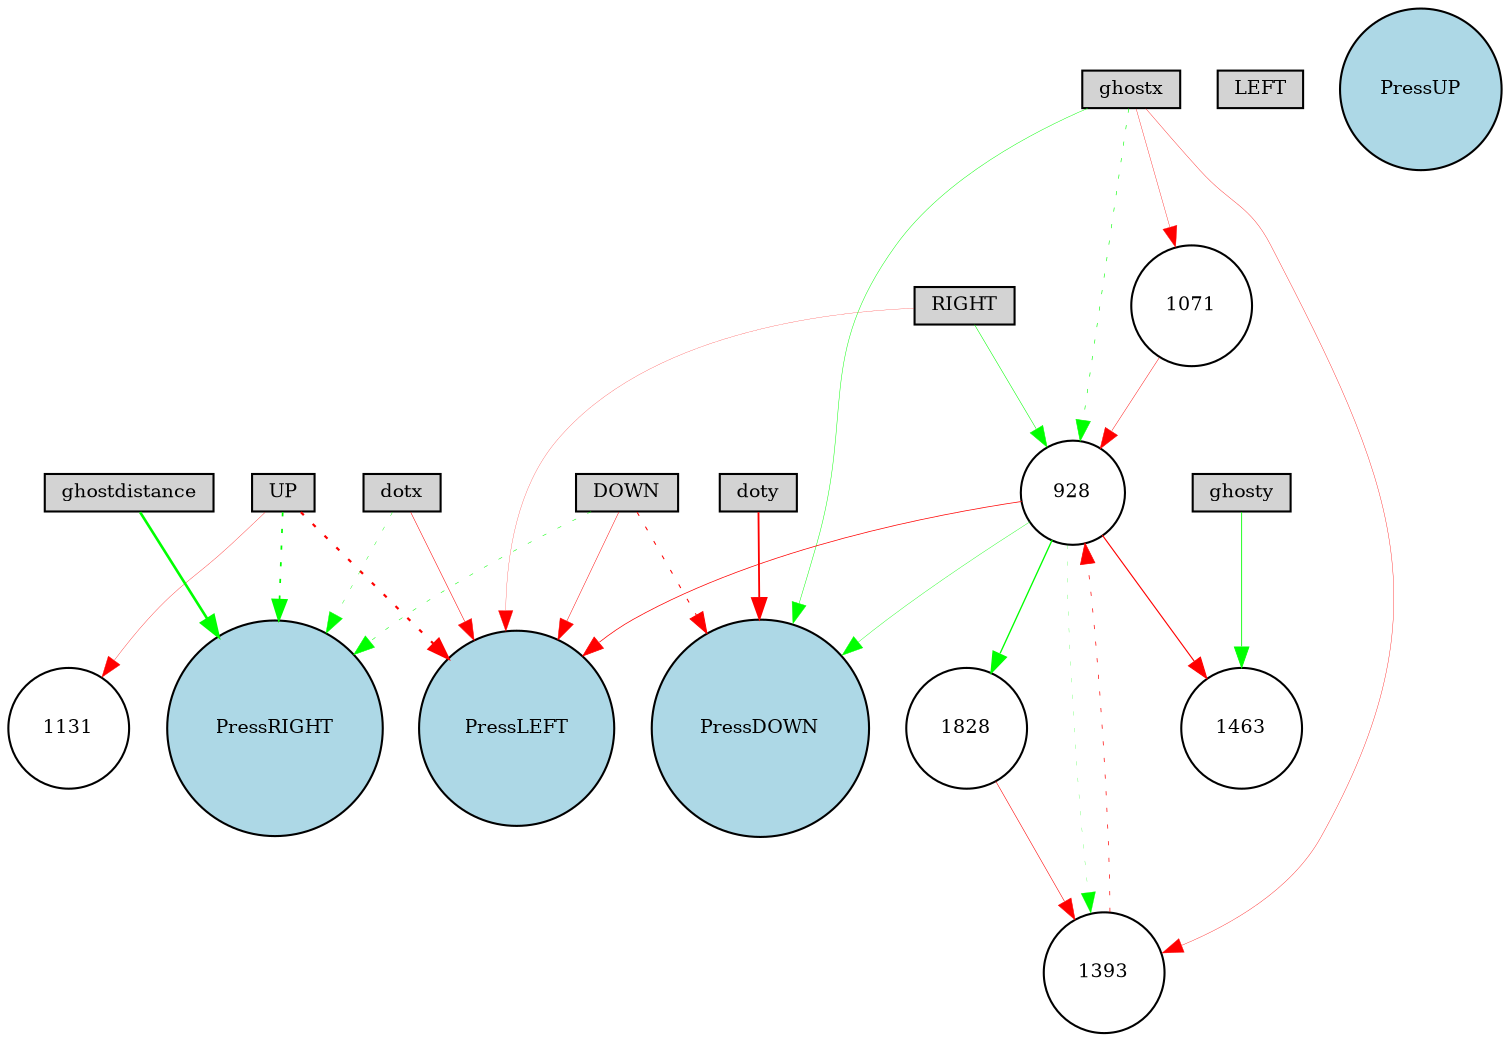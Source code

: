 digraph {
	node [fontsize=9 height=0.2 shape=circle width=0.2]
	UP [fillcolor=lightgray shape=box style=filled]
	DOWN [fillcolor=lightgray shape=box style=filled]
	RIGHT [fillcolor=lightgray shape=box style=filled]
	LEFT [fillcolor=lightgray shape=box style=filled]
	ghostx [fillcolor=lightgray shape=box style=filled]
	ghosty [fillcolor=lightgray shape=box style=filled]
	ghostdistance [fillcolor=lightgray shape=box style=filled]
	dotx [fillcolor=lightgray shape=box style=filled]
	doty [fillcolor=lightgray shape=box style=filled]
	PressUP [fillcolor=lightblue style=filled]
	PressDOWN [fillcolor=lightblue style=filled]
	PressRIGHT [fillcolor=lightblue style=filled]
	PressLEFT [fillcolor=lightblue style=filled]
	928 [fillcolor=white style=filled]
	1828 [fillcolor=white style=filled]
	1131 [fillcolor=white style=filled]
	1071 [fillcolor=white style=filled]
	1393 [fillcolor=white style=filled]
	1463 [fillcolor=white style=filled]
	ghostdistance -> PressRIGHT [color=green penwidth=1.2529996650373172 style=solid]
	doty -> PressDOWN [color=red penwidth=0.8809850796696737 style=solid]
	UP -> PressLEFT [color=red penwidth=1.048445926822673 style=dotted]
	UP -> PressRIGHT [color=green penwidth=0.8241471612558483 style=dotted]
	dotx -> PressLEFT [color=red penwidth=0.2502175450949373 style=solid]
	dotx -> PressRIGHT [color=green penwidth=0.1917999595702894 style=dotted]
	DOWN -> PressDOWN [color=red penwidth=0.49525238071981836 style=dotted]
	RIGHT -> PressLEFT [color=red penwidth=0.11188464426491215 style=solid]
	ghostx -> PressDOWN [color=green penwidth=0.22223375890242308 style=solid]
	DOWN -> PressRIGHT [color=green penwidth=0.2512821091415369 style=dotted]
	ghostx -> 928 [color=green penwidth=0.29242332257922554 style=dotted]
	928 -> PressDOWN [color=green penwidth=0.1827712721826244 style=solid]
	ghostx -> 1071 [color=red penwidth=0.165839259849526 style=solid]
	1071 -> 928 [color=red penwidth=0.21175006384742212 style=solid]
	UP -> 1131 [color=red penwidth=0.15964057358012734 style=solid]
	RIGHT -> 928 [color=green penwidth=0.2600545568984213 style=solid]
	DOWN -> PressLEFT [color=red penwidth=0.22571782722394215 style=solid]
	ghostx -> 1393 [color=red penwidth=0.17395672037135512 style=solid]
	1393 -> 928 [color=red penwidth=0.33878934898425495 style=dotted]
	ghosty -> 1463 [color=green penwidth=0.4109812942102169 style=solid]
	928 -> PressLEFT [color=red penwidth=0.3507558704065694 style=solid]
	928 -> 1393 [color=green penwidth=0.11670850674765315 style=dotted]
	928 -> 1463 [color=red penwidth=0.541768619881406 style=solid]
	928 -> 1828 [color=green penwidth=0.6377062546488468 style=solid]
	1828 -> 1393 [color=red penwidth=0.2696405855763946 style=solid]
}
